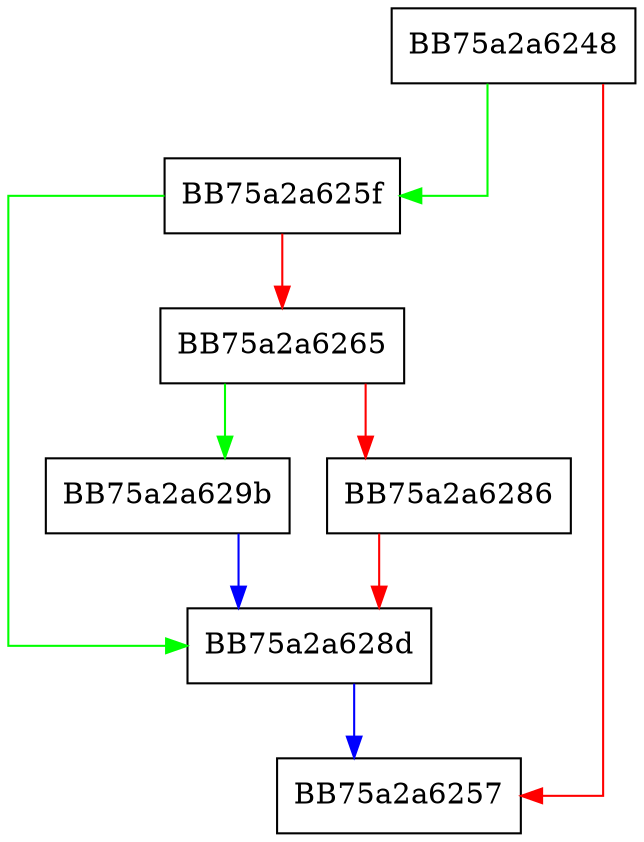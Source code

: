 digraph sqlite3WalEndWriteTransaction {
  node [shape="box"];
  graph [splines=ortho];
  BB75a2a6248 -> BB75a2a625f [color="green"];
  BB75a2a6248 -> BB75a2a6257 [color="red"];
  BB75a2a625f -> BB75a2a628d [color="green"];
  BB75a2a625f -> BB75a2a6265 [color="red"];
  BB75a2a6265 -> BB75a2a629b [color="green"];
  BB75a2a6265 -> BB75a2a6286 [color="red"];
  BB75a2a6286 -> BB75a2a628d [color="red"];
  BB75a2a628d -> BB75a2a6257 [color="blue"];
  BB75a2a629b -> BB75a2a628d [color="blue"];
}